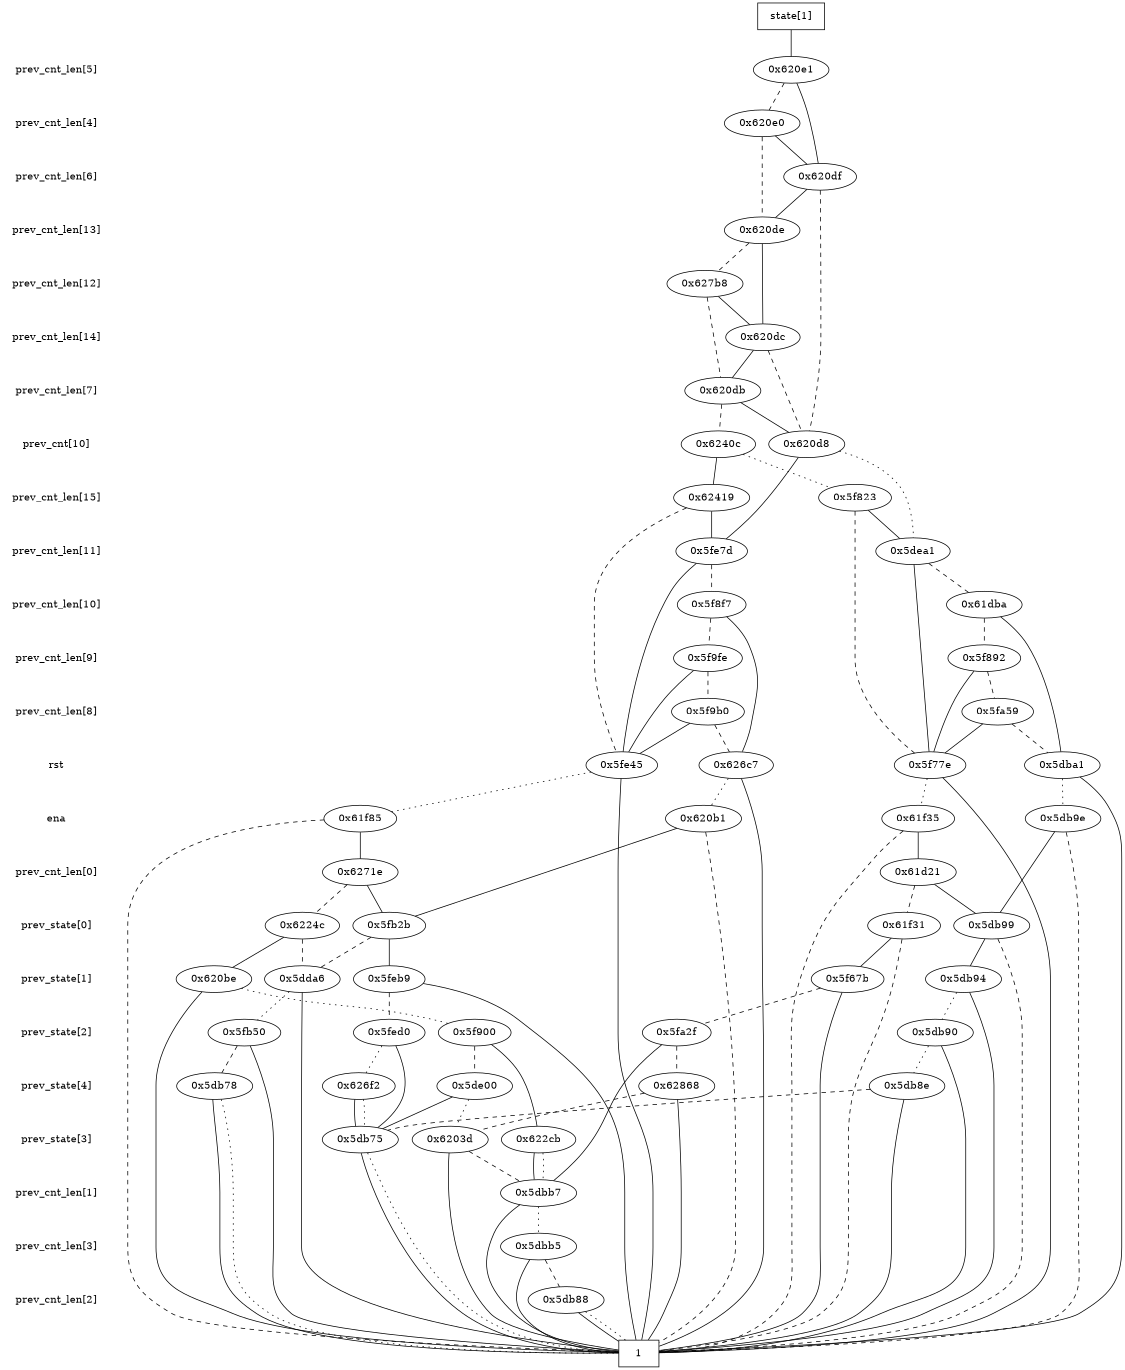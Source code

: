 digraph "DD" {
size = "7.5,10"
center = true;
edge [dir = none];
{ node [shape = plaintext];
  edge [style = invis];
  "CONST NODES" [style = invis];
" prev_cnt_len[5] " -> " prev_cnt_len[4] " -> " prev_cnt_len[6] " -> " prev_cnt_len[13] " -> " prev_cnt_len[12] " -> " prev_cnt_len[14] " -> " prev_cnt_len[7] " -> " prev_cnt[10] " -> " prev_cnt_len[15] " -> " prev_cnt_len[11] " -> " prev_cnt_len[10] " -> " prev_cnt_len[9] " -> " prev_cnt_len[8] " -> " rst " -> " ena " -> " prev_cnt_len[0] " -> " prev_state[0] " -> " prev_state[1] " -> " prev_state[2] " -> " prev_state[4] " -> " prev_state[3] " -> " prev_cnt_len[1] " -> " prev_cnt_len[3] " -> " prev_cnt_len[2] " -> "CONST NODES"; 
}
{ rank = same; node [shape = box]; edge [style = invis];
"  state[1]  "; }
{ rank = same; " prev_cnt_len[5] ";
"0x620e1";
}
{ rank = same; " prev_cnt_len[4] ";
"0x620e0";
}
{ rank = same; " prev_cnt_len[6] ";
"0x620df";
}
{ rank = same; " prev_cnt_len[13] ";
"0x620de";
}
{ rank = same; " prev_cnt_len[12] ";
"0x627b8";
}
{ rank = same; " prev_cnt_len[14] ";
"0x620dc";
}
{ rank = same; " prev_cnt_len[7] ";
"0x620db";
}
{ rank = same; " prev_cnt[10] ";
"0x6240c";
"0x620d8";
}
{ rank = same; " prev_cnt_len[15] ";
"0x62419";
"0x5f823";
}
{ rank = same; " prev_cnt_len[11] ";
"0x5dea1";
"0x5fe7d";
}
{ rank = same; " prev_cnt_len[10] ";
"0x5f8f7";
"0x61dba";
}
{ rank = same; " prev_cnt_len[9] ";
"0x5f892";
"0x5f9fe";
}
{ rank = same; " prev_cnt_len[8] ";
"0x5fa59";
"0x5f9b0";
}
{ rank = same; " rst ";
"0x5fe45";
"0x5dba1";
"0x5f77e";
"0x626c7";
}
{ rank = same; " ena ";
"0x61f35";
"0x620b1";
"0x5db9e";
"0x61f85";
}
{ rank = same; " prev_cnt_len[0] ";
"0x61d21";
"0x6271e";
}
{ rank = same; " prev_state[0] ";
"0x5db99";
"0x61f31";
"0x6224c";
"0x5fb2b";
}
{ rank = same; " prev_state[1] ";
"0x5dda6";
"0x5db94";
"0x5feb9";
"0x5f67b";
"0x620be";
}
{ rank = same; " prev_state[2] ";
"0x5fed0";
"0x5db90";
"0x5f900";
"0x5fa2f";
"0x5fb50";
}
{ rank = same; " prev_state[4] ";
"0x626f2";
"0x5de00";
"0x5db8e";
"0x5db78";
"0x62868";
}
{ rank = same; " prev_state[3] ";
"0x622cb";
"0x6203d";
"0x5db75";
}
{ rank = same; " prev_cnt_len[1] ";
"0x5dbb7";
}
{ rank = same; " prev_cnt_len[3] ";
"0x5dbb5";
}
{ rank = same; " prev_cnt_len[2] ";
"0x5db88";
}
{ rank = same; "CONST NODES";
{ node [shape = box]; "0x5db40";
}
}
"  state[1]  " -> "0x620e1" [style = solid];
"0x620e1" -> "0x620df";
"0x620e1" -> "0x620e0" [style = dashed];
"0x620e0" -> "0x620df";
"0x620e0" -> "0x620de" [style = dashed];
"0x620df" -> "0x620de";
"0x620df" -> "0x620d8" [style = dashed];
"0x620de" -> "0x620dc";
"0x620de" -> "0x627b8" [style = dashed];
"0x627b8" -> "0x620dc";
"0x627b8" -> "0x620db" [style = dashed];
"0x620dc" -> "0x620db";
"0x620dc" -> "0x620d8" [style = dashed];
"0x620db" -> "0x620d8";
"0x620db" -> "0x6240c" [style = dashed];
"0x6240c" -> "0x62419";
"0x6240c" -> "0x5f823" [style = dotted];
"0x620d8" -> "0x5fe7d";
"0x620d8" -> "0x5dea1" [style = dotted];
"0x62419" -> "0x5fe7d";
"0x62419" -> "0x5fe45" [style = dashed];
"0x5f823" -> "0x5dea1";
"0x5f823" -> "0x5f77e" [style = dashed];
"0x5dea1" -> "0x5f77e";
"0x5dea1" -> "0x61dba" [style = dashed];
"0x5fe7d" -> "0x5fe45";
"0x5fe7d" -> "0x5f8f7" [style = dashed];
"0x5f8f7" -> "0x626c7";
"0x5f8f7" -> "0x5f9fe" [style = dashed];
"0x61dba" -> "0x5dba1";
"0x61dba" -> "0x5f892" [style = dashed];
"0x5f892" -> "0x5f77e";
"0x5f892" -> "0x5fa59" [style = dashed];
"0x5f9fe" -> "0x5fe45";
"0x5f9fe" -> "0x5f9b0" [style = dashed];
"0x5fa59" -> "0x5f77e";
"0x5fa59" -> "0x5dba1" [style = dashed];
"0x5f9b0" -> "0x5fe45";
"0x5f9b0" -> "0x626c7" [style = dashed];
"0x5fe45" -> "0x5db40";
"0x5fe45" -> "0x61f85" [style = dotted];
"0x5dba1" -> "0x5db40";
"0x5dba1" -> "0x5db9e" [style = dotted];
"0x5f77e" -> "0x5db40";
"0x5f77e" -> "0x61f35" [style = dotted];
"0x626c7" -> "0x5db40";
"0x626c7" -> "0x620b1" [style = dotted];
"0x61f35" -> "0x61d21";
"0x61f35" -> "0x5db40" [style = dashed];
"0x620b1" -> "0x5fb2b";
"0x620b1" -> "0x5db40" [style = dashed];
"0x5db9e" -> "0x5db99";
"0x5db9e" -> "0x5db40" [style = dashed];
"0x61f85" -> "0x6271e";
"0x61f85" -> "0x5db40" [style = dashed];
"0x61d21" -> "0x5db99";
"0x61d21" -> "0x61f31" [style = dashed];
"0x6271e" -> "0x5fb2b";
"0x6271e" -> "0x6224c" [style = dashed];
"0x5db99" -> "0x5db94";
"0x5db99" -> "0x5db40" [style = dashed];
"0x61f31" -> "0x5f67b";
"0x61f31" -> "0x5db40" [style = dashed];
"0x6224c" -> "0x620be";
"0x6224c" -> "0x5dda6" [style = dashed];
"0x5fb2b" -> "0x5feb9";
"0x5fb2b" -> "0x5dda6" [style = dashed];
"0x5dda6" -> "0x5db40";
"0x5dda6" -> "0x5fb50" [style = dotted];
"0x5db94" -> "0x5db40";
"0x5db94" -> "0x5db90" [style = dotted];
"0x5feb9" -> "0x5db40";
"0x5feb9" -> "0x5fed0" [style = dashed];
"0x5f67b" -> "0x5db40";
"0x5f67b" -> "0x5fa2f" [style = dashed];
"0x620be" -> "0x5db40";
"0x620be" -> "0x5f900" [style = dotted];
"0x5fed0" -> "0x5db75";
"0x5fed0" -> "0x626f2" [style = dotted];
"0x5db90" -> "0x5db40";
"0x5db90" -> "0x5db8e" [style = dotted];
"0x5f900" -> "0x622cb";
"0x5f900" -> "0x5de00" [style = dashed];
"0x5fa2f" -> "0x5dbb7";
"0x5fa2f" -> "0x62868" [style = dashed];
"0x5fb50" -> "0x5db40";
"0x5fb50" -> "0x5db78" [style = dashed];
"0x626f2" -> "0x5db75";
"0x626f2" -> "0x5db75" [style = dotted];
"0x5de00" -> "0x5db75";
"0x5de00" -> "0x6203d" [style = dotted];
"0x5db8e" -> "0x5db40";
"0x5db8e" -> "0x5db75" [style = dashed];
"0x5db78" -> "0x5db40";
"0x5db78" -> "0x5db40" [style = dotted];
"0x62868" -> "0x5db40";
"0x62868" -> "0x6203d" [style = dashed];
"0x622cb" -> "0x5dbb7";
"0x622cb" -> "0x5dbb7" [style = dotted];
"0x6203d" -> "0x5db40";
"0x6203d" -> "0x5dbb7" [style = dashed];
"0x5db75" -> "0x5db40";
"0x5db75" -> "0x5db40" [style = dotted];
"0x5dbb7" -> "0x5db40";
"0x5dbb7" -> "0x5dbb5" [style = dotted];
"0x5dbb5" -> "0x5db40";
"0x5dbb5" -> "0x5db88" [style = dashed];
"0x5db88" -> "0x5db40";
"0x5db88" -> "0x5db40" [style = dotted];
"0x5db40" [label = "1"];
}
